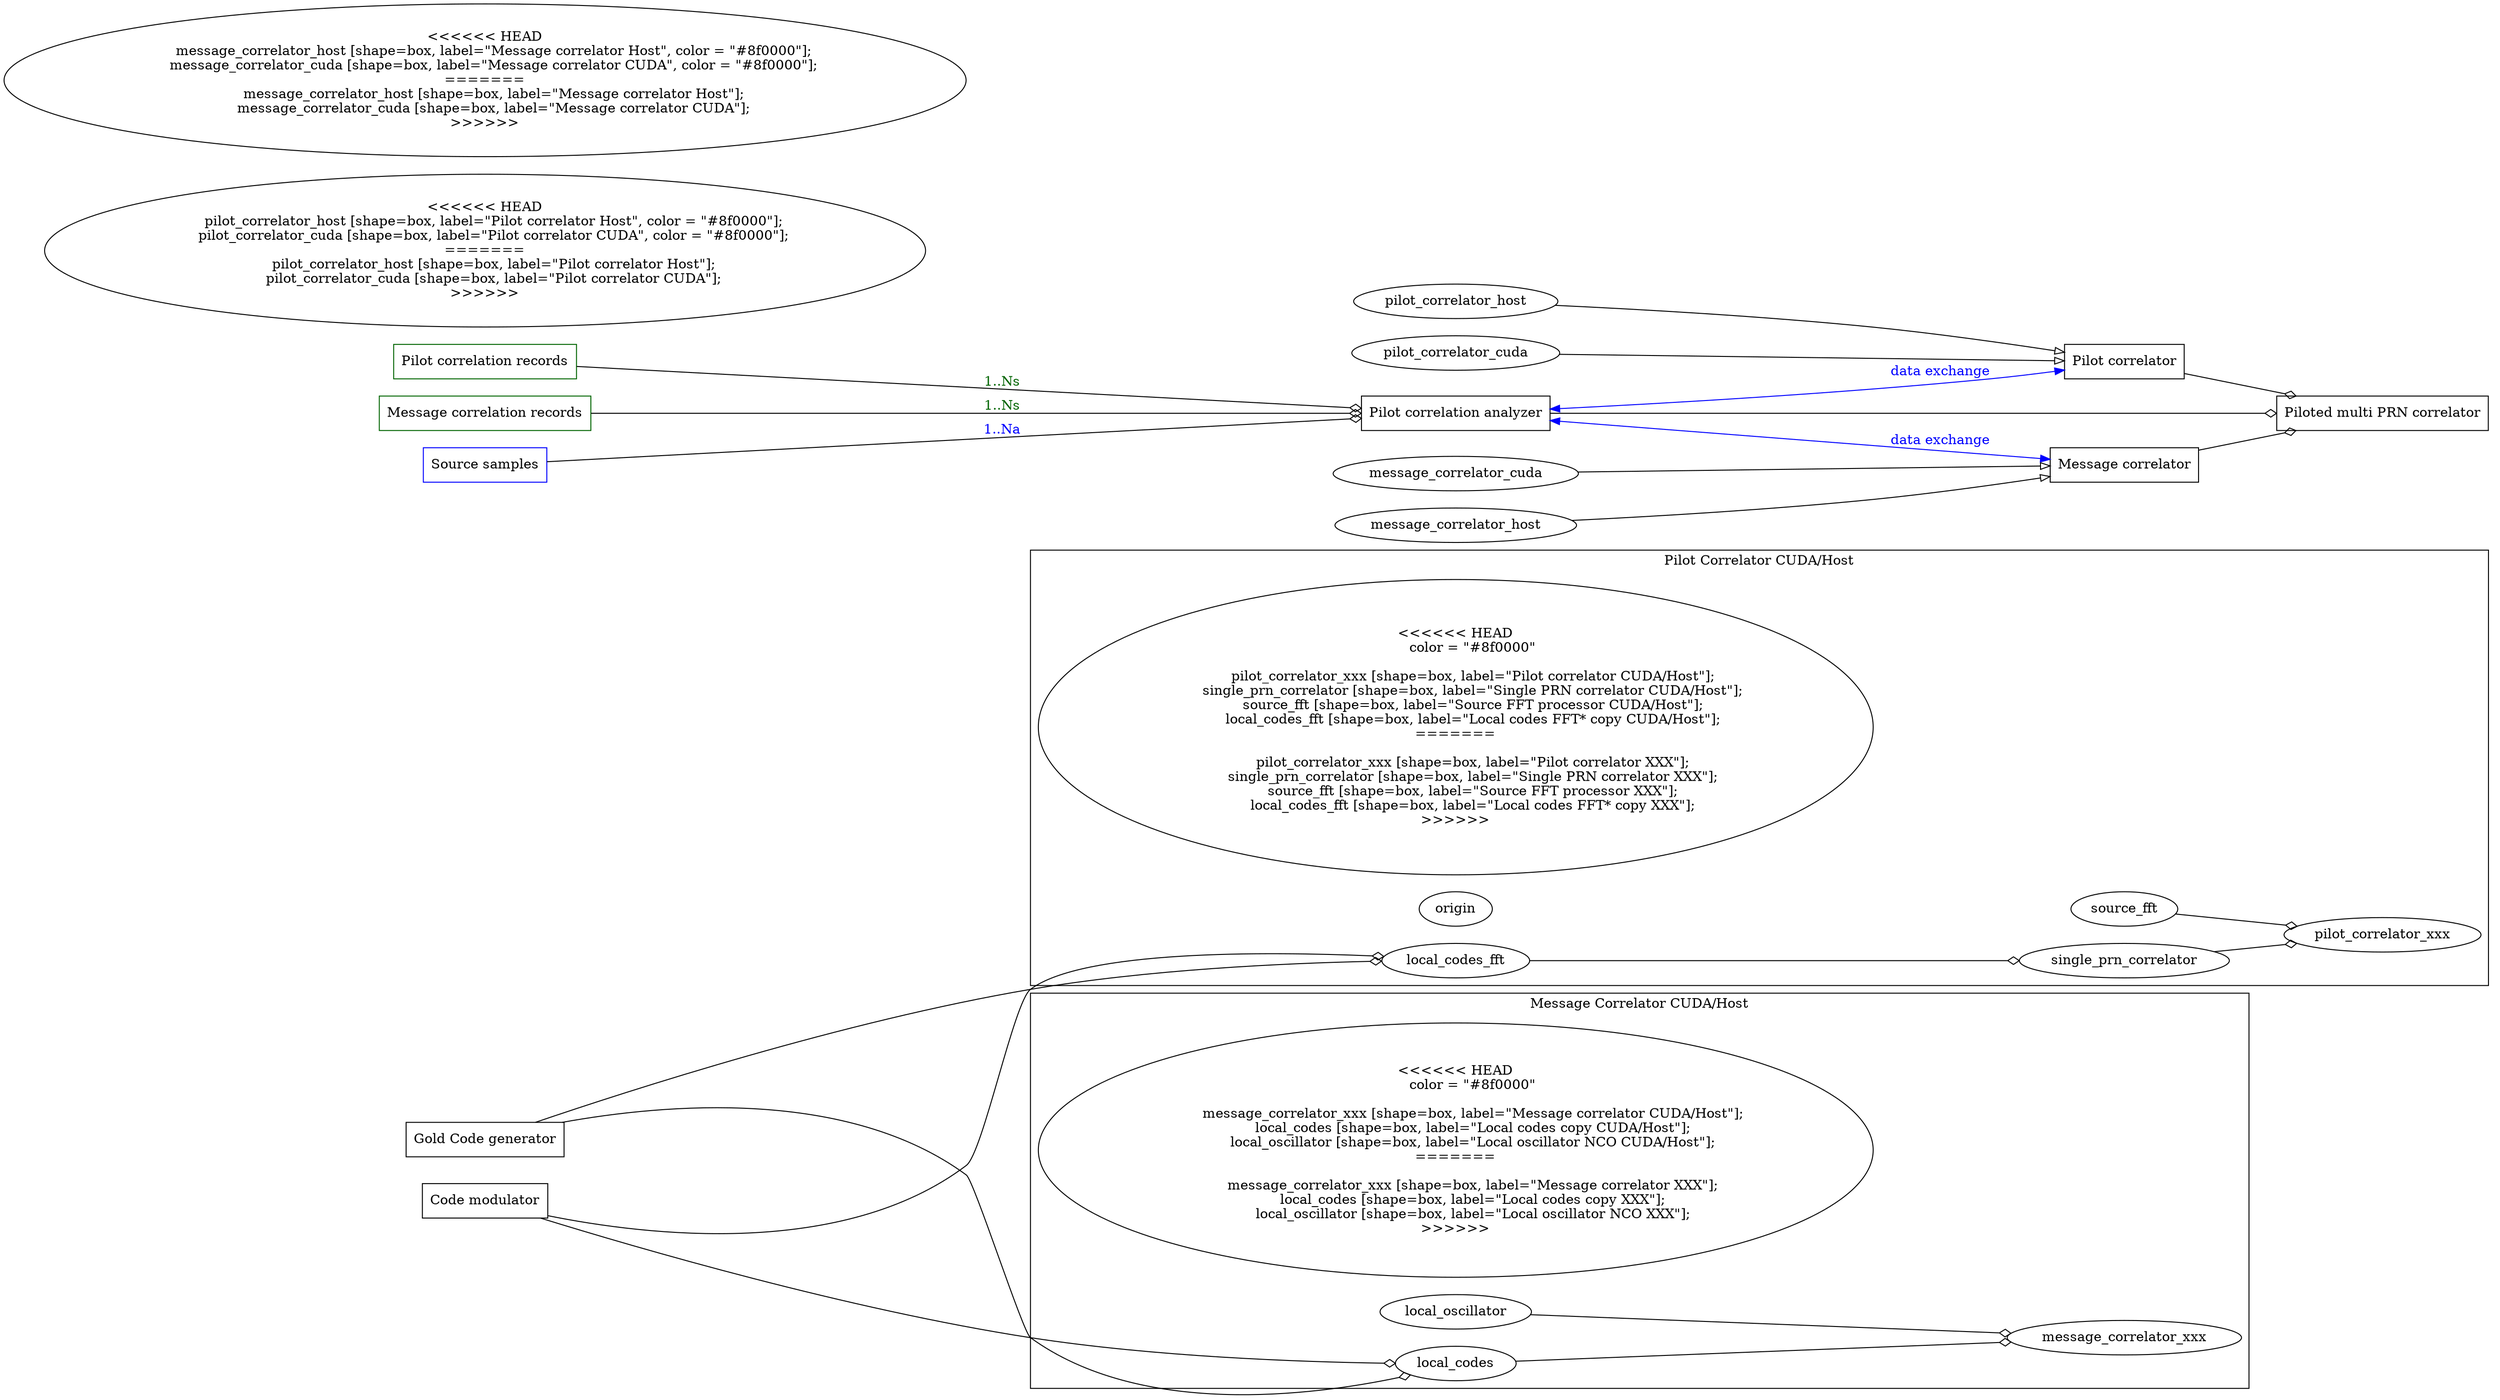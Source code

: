 digraph G {
    rankdir=LR 
    
    subgraph cluster_0
    {
        label = "Pilot Correlator CUDA/Host"
<<<<<<< HEAD
        color = "#8f0000"
        
        pilot_correlator_xxx [shape=box, label="Pilot correlator CUDA/Host"];
        single_prn_correlator [shape=box, label="Single PRN correlator CUDA/Host"];
        source_fft [shape=box, label="Source FFT processor CUDA/Host"];
        local_codes_fft [shape=box, label="Local codes FFT* copy CUDA/Host"];
=======
        
        pilot_correlator_xxx [shape=box, label="Pilot correlator XXX"];
        single_prn_correlator [shape=box, label="Single PRN correlator XXX"];
        source_fft [shape=box, label="Source FFT processor XXX"];
        local_codes_fft [shape=box, label="Local codes FFT* copy XXX"];
>>>>>>> origin
        
        source_fft -> pilot_correlator_xxx [arrowhead=ediamond];
        single_prn_correlator -> pilot_correlator_xxx [arrowhead=ediamond];
        local_codes_fft -> single_prn_correlator [arrowhead=ediamond];
    }
    
    subgraph cluster_1
    {
        label = "Message Correlator CUDA/Host"
<<<<<<< HEAD
        color = "#8f0000"
        
        message_correlator_xxx [shape=box, label="Message correlator CUDA/Host"];
        local_codes [shape=box, label="Local codes copy CUDA/Host"];
        local_oscillator [shape=box, label="Local oscillator NCO CUDA/Host"];
=======
        
        message_correlator_xxx [shape=box, label="Message correlator XXX"];
        local_codes [shape=box, label="Local codes copy XXX"];
        local_oscillator [shape=box, label="Local oscillator NCO XXX"];
>>>>>>> origin

        local_oscillator -> message_correlator_xxx [arrowhead=ediamond];
        local_codes -> message_correlator_xxx [arrowhead=ediamond];
    }
    
    gold_code_generator [shape=box, label="Gold Code generator"];
    code_modulator [shape=box, label="Code modulator"];
    
    gold_code_generator -> local_codes_fft [arrowhead=ediamond];
    code_modulator -> local_codes_fft [arrowhead=ediamond];
    
    pilot_correlator [shape=box, label="Pilot correlator"];
<<<<<<< HEAD
    pilot_correlator_host [shape=box, label="Pilot correlator Host", color = "#8f0000"];
    pilot_correlator_cuda [shape=box, label="Pilot correlator CUDA", color = "#8f0000"];
=======
    pilot_correlator_host [shape=box, label="Pilot correlator Host"];
    pilot_correlator_cuda [shape=box, label="Pilot correlator CUDA"];
>>>>>>> origin
    pilot_correlator_host -> pilot_correlator [arrowhead=empty];
    pilot_correlator_cuda -> pilot_correlator [arrowhead=empty];

    message_correlator [shape=box, label="Message correlator"];
<<<<<<< HEAD
    message_correlator_host [shape=box, label="Message correlator Host", color = "#8f0000"];
    message_correlator_cuda [shape=box, label="Message correlator CUDA", color = "#8f0000"];
=======
    message_correlator_host [shape=box, label="Message correlator Host"];
    message_correlator_cuda [shape=box, label="Message correlator CUDA"];
>>>>>>> origin
    message_correlator_host -> message_correlator [arrowhead=empty];
    message_correlator_cuda -> message_correlator [arrowhead=empty];

    gold_code_generator -> local_codes [arrowhead=ediamond];
    code_modulator -> local_codes [arrowhead=ediamond];

    piloted_multi_correlator [shape=box, label="Piloted multi PRN correlator"];
    pilot_correlation_analyzer [shape=box, label="Pilot correlation analyzer"];
    pilot_correlation_analyzer -> piloted_multi_correlator [arrowhead=ediamond];
    pilot_correlator -> piloted_multi_correlator [arrowhead=ediamond];
    message_correlator -> piloted_multi_correlator [arrowhead=ediamond];
    
    source_samples [shape=box, label="Source samples", color=blue];
    pilot_correlation_records [shape=box, label="Pilot correlation records", color=darkgreen];
    message_correlation_records [shape=box, label="Message correlation records", color=darkgreen];
    
    source_samples -> pilot_correlation_analyzer [arrowhead=ediamond, label="1..Na", fontcolor=blue];
    pilot_correlation_records -> pilot_correlation_analyzer [arrowhead=ediamond, label="1..Ns", fontcolor=darkgreen];
    message_correlation_records -> pilot_correlation_analyzer [arrowhead=ediamond, label="1..Ns", fontcolor=darkgreen];
    
    pilot_correlation_analyzer -> pilot_correlator [dir=both, label="data exchange", color=blue, fontcolor=blue];
    pilot_correlation_analyzer -> message_correlator [dir=both, label="data exchange", color=blue, fontcolor=blue];
}
